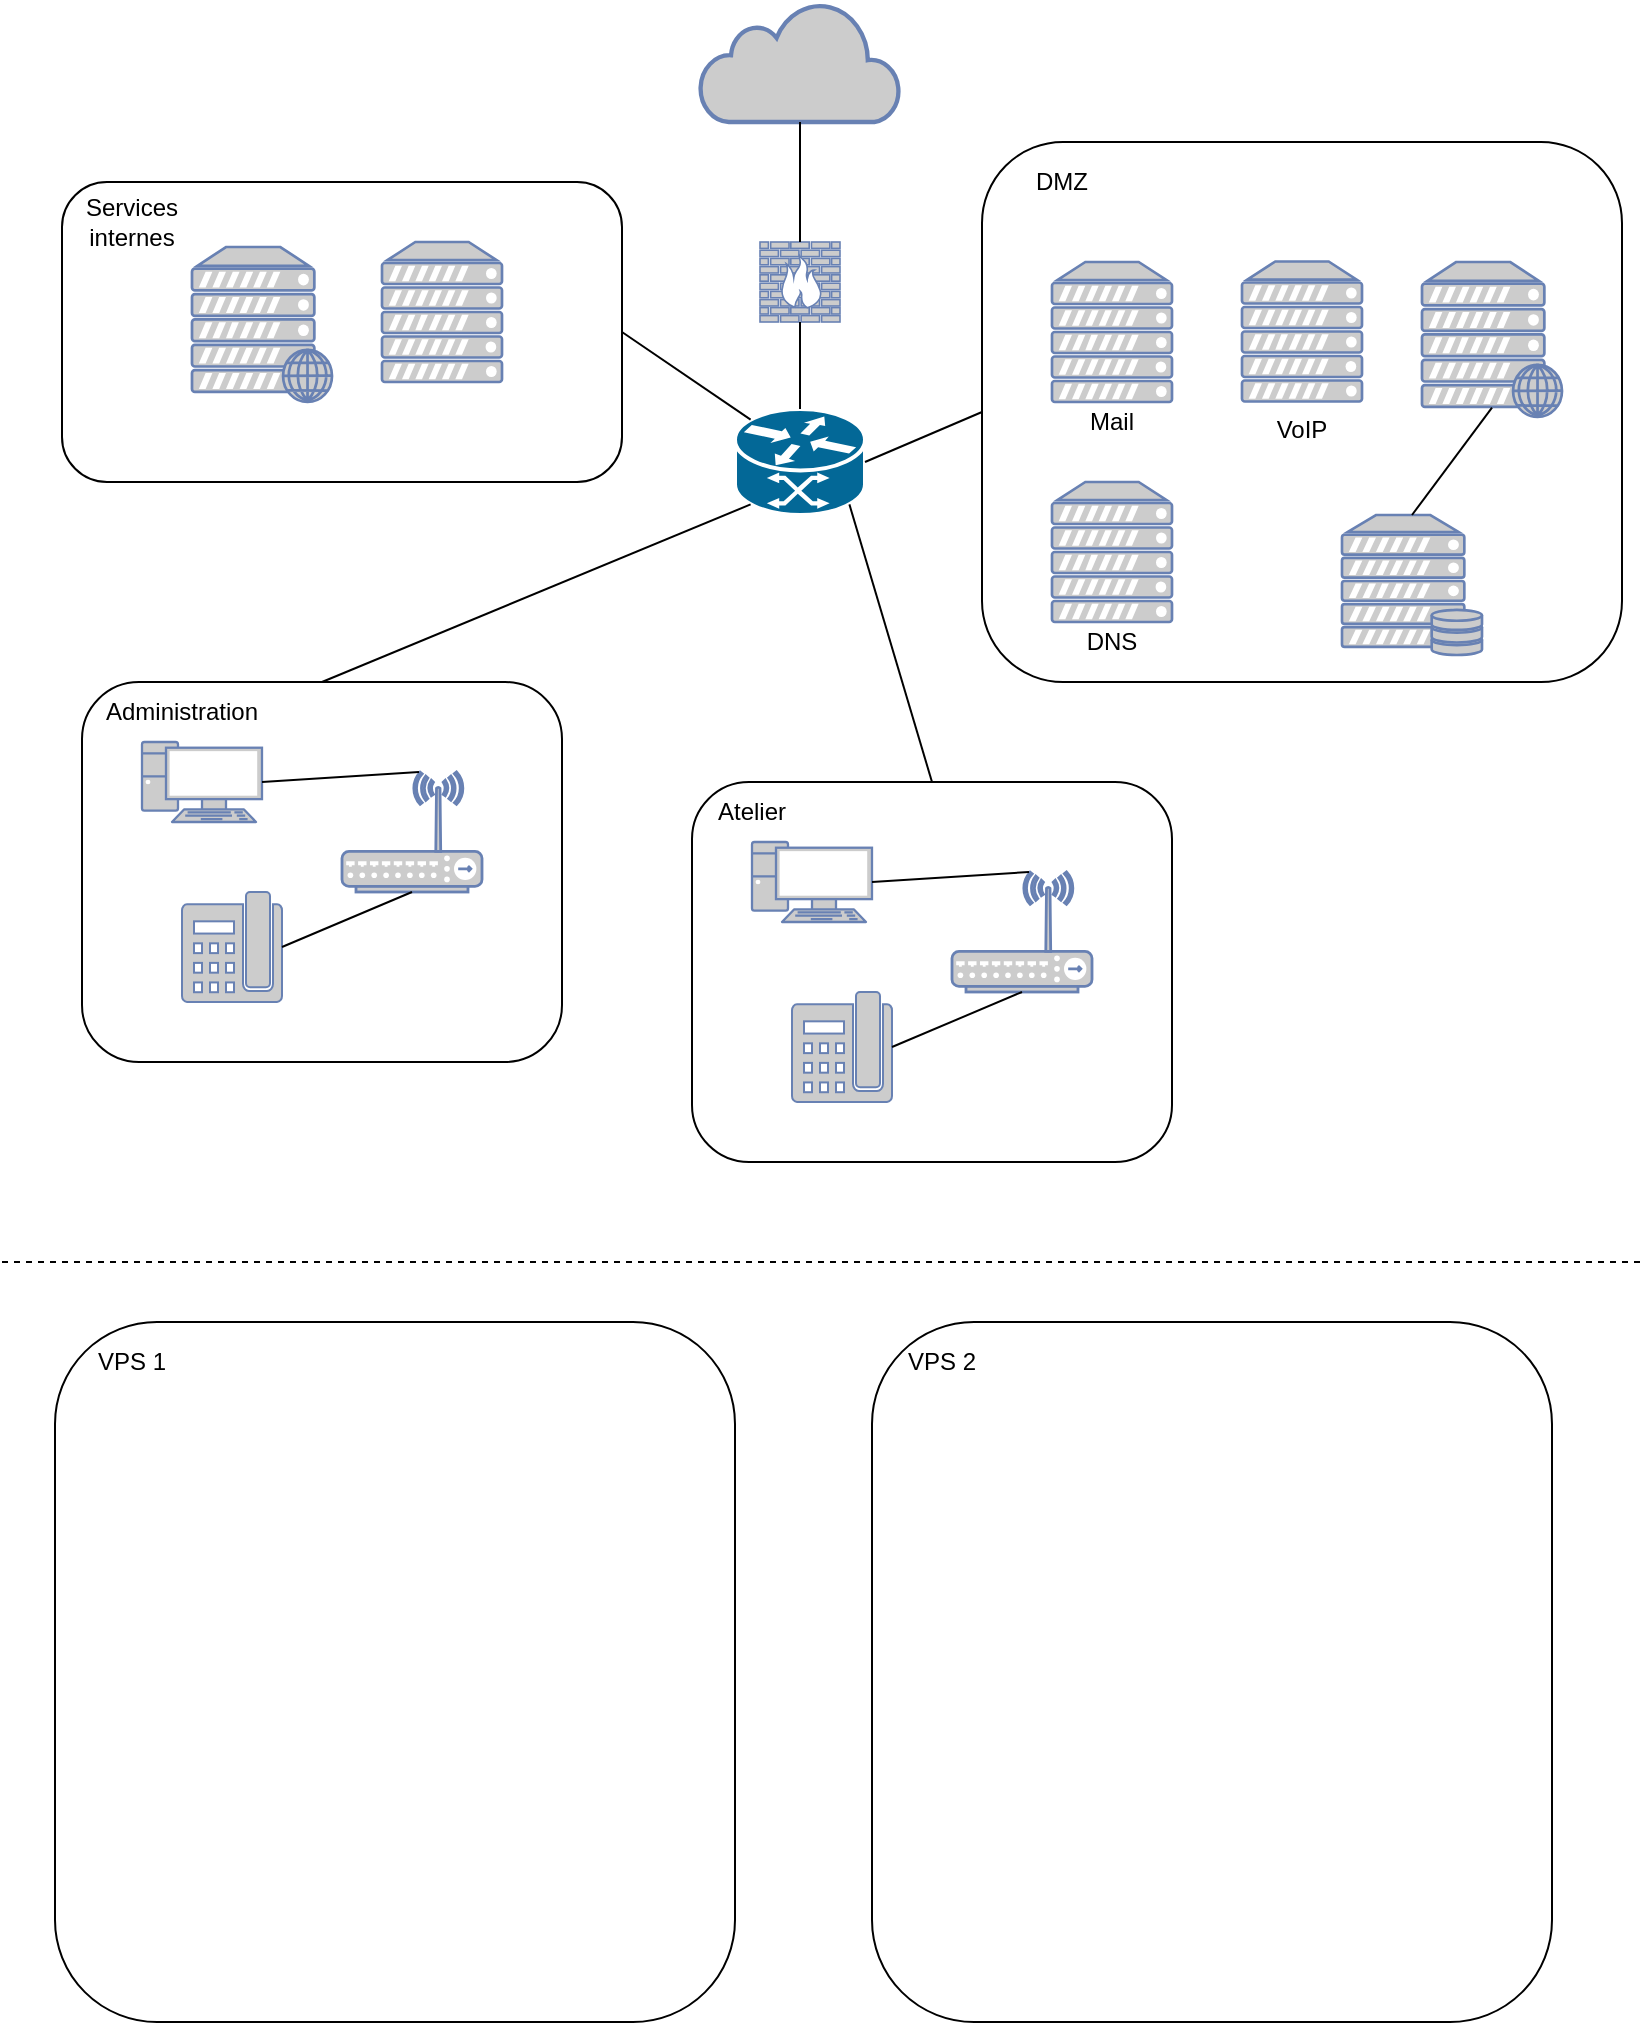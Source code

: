 <mxfile version="12.7.2" type="github"><diagram id="8K8FOAlhZLtsBGURo0Ud" name="Page-1"><mxGraphModel dx="943" dy="557" grid="1" gridSize="10" guides="1" tooltips="1" connect="1" arrows="1" fold="1" page="1" pageScale="1" pageWidth="827" pageHeight="1169" math="0" shadow="0"><root><mxCell id="0"/><mxCell id="1" parent="0"/><mxCell id="5rvcDWq6bxcaxY-hCRdV-24" value="" style="rounded=1;whiteSpace=wrap;html=1;" vertex="1" parent="1"><mxGeometry x="40" y="350" width="240" height="190" as="geometry"/></mxCell><mxCell id="5rvcDWq6bxcaxY-hCRdV-18" value="" style="rounded=1;whiteSpace=wrap;html=1;" vertex="1" parent="1"><mxGeometry x="30" y="100" width="280" height="150" as="geometry"/></mxCell><mxCell id="5rvcDWq6bxcaxY-hCRdV-17" value="" style="rounded=1;whiteSpace=wrap;html=1;" vertex="1" parent="1"><mxGeometry x="490" y="80" width="320" height="270" as="geometry"/></mxCell><mxCell id="5rvcDWq6bxcaxY-hCRdV-1" value="" style="fontColor=#0066CC;verticalAlign=top;verticalLabelPosition=bottom;labelPosition=center;align=center;html=1;outlineConnect=0;fillColor=#CCCCCC;strokeColor=#6881B3;gradientColor=none;gradientDirection=north;strokeWidth=2;shape=mxgraph.networks.server_storage;" vertex="1" parent="1"><mxGeometry x="670" y="266.5" width="70" height="70" as="geometry"/></mxCell><mxCell id="5rvcDWq6bxcaxY-hCRdV-2" value="" style="fontColor=#0066CC;verticalAlign=top;verticalLabelPosition=bottom;labelPosition=center;align=center;html=1;outlineConnect=0;fillColor=#CCCCCC;strokeColor=#6881B3;gradientColor=none;gradientDirection=north;strokeWidth=2;shape=mxgraph.networks.server;" vertex="1" parent="1"><mxGeometry x="525" y="140" width="60" height="70" as="geometry"/></mxCell><mxCell id="5rvcDWq6bxcaxY-hCRdV-3" value="" style="fontColor=#0066CC;verticalAlign=top;verticalLabelPosition=bottom;labelPosition=center;align=center;html=1;outlineConnect=0;fillColor=#CCCCCC;strokeColor=#6881B3;gradientColor=none;gradientDirection=north;strokeWidth=2;shape=mxgraph.networks.wireless_hub;" vertex="1" parent="1"><mxGeometry x="170" y="395" width="70" height="60" as="geometry"/></mxCell><mxCell id="5rvcDWq6bxcaxY-hCRdV-5" value="" style="fontColor=#0066CC;verticalAlign=top;verticalLabelPosition=bottom;labelPosition=center;align=center;html=1;outlineConnect=0;fillColor=#CCCCCC;strokeColor=#6881B3;gradientColor=none;gradientDirection=north;strokeWidth=2;shape=mxgraph.networks.server;" vertex="1" parent="1"><mxGeometry x="525" y="250" width="60" height="70" as="geometry"/></mxCell><mxCell id="5rvcDWq6bxcaxY-hCRdV-6" value="" style="fontColor=#0066CC;verticalAlign=top;verticalLabelPosition=bottom;labelPosition=center;align=center;html=1;outlineConnect=0;fillColor=#CCCCCC;strokeColor=#6881B3;gradientColor=none;gradientDirection=north;strokeWidth=2;shape=mxgraph.networks.web_server;" vertex="1" parent="1"><mxGeometry x="710" y="140" width="70" height="77.5" as="geometry"/></mxCell><mxCell id="5rvcDWq6bxcaxY-hCRdV-8" value="" style="fontColor=#0066CC;verticalAlign=top;verticalLabelPosition=bottom;labelPosition=center;align=center;html=1;outlineConnect=0;fillColor=#CCCCCC;strokeColor=#6881B3;gradientColor=none;gradientDirection=north;strokeWidth=2;shape=mxgraph.networks.pc;" vertex="1" parent="1"><mxGeometry x="70" y="380" width="60" height="40" as="geometry"/></mxCell><mxCell id="5rvcDWq6bxcaxY-hCRdV-11" value="" style="fontColor=#0066CC;verticalAlign=top;verticalLabelPosition=bottom;labelPosition=center;align=center;html=1;outlineConnect=0;fillColor=#CCCCCC;strokeColor=#6881B3;gradientColor=none;gradientDirection=north;strokeWidth=2;shape=mxgraph.networks.phone_2;" vertex="1" parent="1"><mxGeometry x="90" y="455" width="50" height="55" as="geometry"/></mxCell><mxCell id="5rvcDWq6bxcaxY-hCRdV-13" value="" style="fontColor=#0066CC;verticalAlign=top;verticalLabelPosition=bottom;labelPosition=center;align=center;html=1;outlineConnect=0;fillColor=#CCCCCC;strokeColor=#6881B3;gradientColor=none;gradientDirection=north;strokeWidth=2;shape=mxgraph.networks.server;" vertex="1" parent="1"><mxGeometry x="190" y="130" width="60" height="70" as="geometry"/></mxCell><mxCell id="5rvcDWq6bxcaxY-hCRdV-14" value="" style="fontColor=#0066CC;verticalAlign=top;verticalLabelPosition=bottom;labelPosition=center;align=center;html=1;outlineConnect=0;fillColor=#CCCCCC;strokeColor=#6881B3;gradientColor=none;gradientDirection=north;strokeWidth=2;shape=mxgraph.networks.firewall;" vertex="1" parent="1"><mxGeometry x="379" y="130" width="40" height="40" as="geometry"/></mxCell><mxCell id="5rvcDWq6bxcaxY-hCRdV-15" value="" style="shape=mxgraph.cisco.routers.atm_router;html=1;pointerEvents=1;dashed=0;fillColor=#036897;strokeColor=#ffffff;strokeWidth=2;verticalLabelPosition=bottom;verticalAlign=top;align=center;outlineConnect=0;" vertex="1" parent="1"><mxGeometry x="366.5" y="213.5" width="65" height="53" as="geometry"/></mxCell><mxCell id="5rvcDWq6bxcaxY-hCRdV-16" value="" style="html=1;outlineConnect=0;fillColor=#CCCCCC;strokeColor=#6881B3;gradientColor=none;gradientDirection=north;strokeWidth=2;shape=mxgraph.networks.cloud;fontColor=#ffffff;" vertex="1" parent="1"><mxGeometry x="349" y="10" width="100" height="60" as="geometry"/></mxCell><mxCell id="5rvcDWq6bxcaxY-hCRdV-19" value="" style="endArrow=none;html=1;entryX=0.5;entryY=1;entryDx=0;entryDy=0;entryPerimeter=0;" edge="1" parent="1" source="5rvcDWq6bxcaxY-hCRdV-15" target="5rvcDWq6bxcaxY-hCRdV-14"><mxGeometry width="50" height="50" relative="1" as="geometry"><mxPoint x="349" y="230" as="sourcePoint"/><mxPoint x="399" y="180" as="targetPoint"/></mxGeometry></mxCell><mxCell id="5rvcDWq6bxcaxY-hCRdV-21" value="" style="endArrow=none;html=1;entryX=0.5;entryY=1;entryDx=0;entryDy=0;entryPerimeter=0;exitX=0.5;exitY=0;exitDx=0;exitDy=0;exitPerimeter=0;" edge="1" parent="1" source="5rvcDWq6bxcaxY-hCRdV-14" target="5rvcDWq6bxcaxY-hCRdV-16"><mxGeometry width="50" height="50" relative="1" as="geometry"><mxPoint x="350" y="340" as="sourcePoint"/><mxPoint x="400" y="290" as="targetPoint"/></mxGeometry></mxCell><mxCell id="5rvcDWq6bxcaxY-hCRdV-22" value="DMZ" style="text;html=1;strokeColor=none;fillColor=none;align=center;verticalAlign=middle;whiteSpace=wrap;rounded=0;" vertex="1" parent="1"><mxGeometry x="510" y="90" width="40" height="20" as="geometry"/></mxCell><mxCell id="5rvcDWq6bxcaxY-hCRdV-23" value="Services internes" style="text;html=1;strokeColor=none;fillColor=none;align=center;verticalAlign=middle;whiteSpace=wrap;rounded=0;" vertex="1" parent="1"><mxGeometry x="30" y="110" width="70" height="20" as="geometry"/></mxCell><mxCell id="5rvcDWq6bxcaxY-hCRdV-25" value="" style="endArrow=none;html=1;exitX=1;exitY=0.5;exitDx=0;exitDy=0;exitPerimeter=0;entryX=0.5;entryY=1;entryDx=0;entryDy=0;entryPerimeter=0;" edge="1" parent="1" source="5rvcDWq6bxcaxY-hCRdV-11" target="5rvcDWq6bxcaxY-hCRdV-3"><mxGeometry width="50" height="50" relative="1" as="geometry"><mxPoint x="320" y="490" as="sourcePoint"/><mxPoint x="370" y="440" as="targetPoint"/></mxGeometry></mxCell><mxCell id="5rvcDWq6bxcaxY-hCRdV-26" value="" style="endArrow=none;html=1;entryX=1;entryY=0.5;entryDx=0;entryDy=0;entryPerimeter=0;exitX=0.55;exitY=0;exitDx=0;exitDy=0;exitPerimeter=0;" edge="1" parent="1" source="5rvcDWq6bxcaxY-hCRdV-3" target="5rvcDWq6bxcaxY-hCRdV-8"><mxGeometry width="50" height="50" relative="1" as="geometry"><mxPoint x="320" y="490" as="sourcePoint"/><mxPoint x="370" y="440" as="targetPoint"/></mxGeometry></mxCell><mxCell id="5rvcDWq6bxcaxY-hCRdV-27" value="" style="rounded=1;whiteSpace=wrap;html=1;" vertex="1" parent="1"><mxGeometry x="345" y="400" width="240" height="190" as="geometry"/></mxCell><mxCell id="5rvcDWq6bxcaxY-hCRdV-28" value="" style="fontColor=#0066CC;verticalAlign=top;verticalLabelPosition=bottom;labelPosition=center;align=center;html=1;outlineConnect=0;fillColor=#CCCCCC;strokeColor=#6881B3;gradientColor=none;gradientDirection=north;strokeWidth=2;shape=mxgraph.networks.wireless_hub;" vertex="1" parent="1"><mxGeometry x="475" y="445" width="70" height="60" as="geometry"/></mxCell><mxCell id="5rvcDWq6bxcaxY-hCRdV-29" value="" style="fontColor=#0066CC;verticalAlign=top;verticalLabelPosition=bottom;labelPosition=center;align=center;html=1;outlineConnect=0;fillColor=#CCCCCC;strokeColor=#6881B3;gradientColor=none;gradientDirection=north;strokeWidth=2;shape=mxgraph.networks.pc;" vertex="1" parent="1"><mxGeometry x="375" y="430" width="60" height="40" as="geometry"/></mxCell><mxCell id="5rvcDWq6bxcaxY-hCRdV-30" value="" style="fontColor=#0066CC;verticalAlign=top;verticalLabelPosition=bottom;labelPosition=center;align=center;html=1;outlineConnect=0;fillColor=#CCCCCC;strokeColor=#6881B3;gradientColor=none;gradientDirection=north;strokeWidth=2;shape=mxgraph.networks.phone_2;" vertex="1" parent="1"><mxGeometry x="395" y="505" width="50" height="55" as="geometry"/></mxCell><mxCell id="5rvcDWq6bxcaxY-hCRdV-31" value="" style="endArrow=none;html=1;exitX=1;exitY=0.5;exitDx=0;exitDy=0;exitPerimeter=0;entryX=0.5;entryY=1;entryDx=0;entryDy=0;entryPerimeter=0;" edge="1" parent="1" source="5rvcDWq6bxcaxY-hCRdV-30" target="5rvcDWq6bxcaxY-hCRdV-28"><mxGeometry width="50" height="50" relative="1" as="geometry"><mxPoint x="625" y="540" as="sourcePoint"/><mxPoint x="675" y="490" as="targetPoint"/></mxGeometry></mxCell><mxCell id="5rvcDWq6bxcaxY-hCRdV-32" value="" style="endArrow=none;html=1;entryX=1;entryY=0.5;entryDx=0;entryDy=0;entryPerimeter=0;exitX=0.55;exitY=0;exitDx=0;exitDy=0;exitPerimeter=0;" edge="1" parent="1" source="5rvcDWq6bxcaxY-hCRdV-28" target="5rvcDWq6bxcaxY-hCRdV-29"><mxGeometry width="50" height="50" relative="1" as="geometry"><mxPoint x="625" y="540" as="sourcePoint"/><mxPoint x="675" y="490" as="targetPoint"/></mxGeometry></mxCell><mxCell id="5rvcDWq6bxcaxY-hCRdV-33" value="Administration" style="text;html=1;strokeColor=none;fillColor=none;align=center;verticalAlign=middle;whiteSpace=wrap;rounded=0;" vertex="1" parent="1"><mxGeometry x="70" y="355" width="40" height="20" as="geometry"/></mxCell><mxCell id="5rvcDWq6bxcaxY-hCRdV-35" value="Atelier" style="text;html=1;strokeColor=none;fillColor=none;align=center;verticalAlign=middle;whiteSpace=wrap;rounded=0;" vertex="1" parent="1"><mxGeometry x="355" y="405" width="40" height="20" as="geometry"/></mxCell><mxCell id="5rvcDWq6bxcaxY-hCRdV-36" value="" style="fontColor=#0066CC;verticalAlign=top;verticalLabelPosition=bottom;labelPosition=center;align=center;html=1;outlineConnect=0;fillColor=#CCCCCC;strokeColor=#6881B3;gradientColor=none;gradientDirection=north;strokeWidth=2;shape=mxgraph.networks.server;" vertex="1" parent="1"><mxGeometry x="620" y="139.75" width="60" height="70" as="geometry"/></mxCell><mxCell id="5rvcDWq6bxcaxY-hCRdV-37" value="" style="endArrow=none;html=1;entryX=0.5;entryY=0.94;entryDx=0;entryDy=0;entryPerimeter=0;exitX=0.5;exitY=0;exitDx=0;exitDy=0;exitPerimeter=0;" edge="1" parent="1" source="5rvcDWq6bxcaxY-hCRdV-1" target="5rvcDWq6bxcaxY-hCRdV-6"><mxGeometry width="50" height="50" relative="1" as="geometry"><mxPoint x="640" y="280" as="sourcePoint"/><mxPoint x="690" y="230" as="targetPoint"/></mxGeometry></mxCell><mxCell id="5rvcDWq6bxcaxY-hCRdV-38" value="Mail" style="text;html=1;strokeColor=none;fillColor=none;align=center;verticalAlign=middle;whiteSpace=wrap;rounded=0;" vertex="1" parent="1"><mxGeometry x="535" y="210" width="40" height="20" as="geometry"/></mxCell><mxCell id="5rvcDWq6bxcaxY-hCRdV-39" value="VoIP" style="text;html=1;strokeColor=none;fillColor=none;align=center;verticalAlign=middle;whiteSpace=wrap;rounded=0;" vertex="1" parent="1"><mxGeometry x="630" y="213.75" width="40" height="20" as="geometry"/></mxCell><mxCell id="5rvcDWq6bxcaxY-hCRdV-40" value="DNS" style="text;html=1;strokeColor=none;fillColor=none;align=center;verticalAlign=middle;whiteSpace=wrap;rounded=0;" vertex="1" parent="1"><mxGeometry x="535" y="320" width="40" height="20" as="geometry"/></mxCell><mxCell id="5rvcDWq6bxcaxY-hCRdV-41" value="" style="fontColor=#0066CC;verticalAlign=top;verticalLabelPosition=bottom;labelPosition=center;align=center;html=1;outlineConnect=0;fillColor=#CCCCCC;strokeColor=#6881B3;gradientColor=none;gradientDirection=north;strokeWidth=2;shape=mxgraph.networks.web_server;" vertex="1" parent="1"><mxGeometry x="95" y="132.5" width="70" height="77.5" as="geometry"/></mxCell><mxCell id="5rvcDWq6bxcaxY-hCRdV-42" value="" style="endArrow=none;html=1;entryX=1;entryY=0.5;entryDx=0;entryDy=0;exitX=0.12;exitY=0.1;exitDx=0;exitDy=0;exitPerimeter=0;" edge="1" parent="1" source="5rvcDWq6bxcaxY-hCRdV-15" target="5rvcDWq6bxcaxY-hCRdV-18"><mxGeometry width="50" height="50" relative="1" as="geometry"><mxPoint x="350" y="390" as="sourcePoint"/><mxPoint x="400" y="340" as="targetPoint"/></mxGeometry></mxCell><mxCell id="5rvcDWq6bxcaxY-hCRdV-43" value="" style="endArrow=none;html=1;entryX=0.12;entryY=0.9;entryDx=0;entryDy=0;entryPerimeter=0;exitX=0.5;exitY=0;exitDx=0;exitDy=0;" edge="1" parent="1" source="5rvcDWq6bxcaxY-hCRdV-24" target="5rvcDWq6bxcaxY-hCRdV-15"><mxGeometry width="50" height="50" relative="1" as="geometry"><mxPoint x="350" y="390" as="sourcePoint"/><mxPoint x="400" y="340" as="targetPoint"/></mxGeometry></mxCell><mxCell id="5rvcDWq6bxcaxY-hCRdV-44" value="" style="endArrow=none;html=1;entryX=0.88;entryY=0.9;entryDx=0;entryDy=0;entryPerimeter=0;exitX=0.5;exitY=0;exitDx=0;exitDy=0;" edge="1" parent="1" source="5rvcDWq6bxcaxY-hCRdV-27" target="5rvcDWq6bxcaxY-hCRdV-15"><mxGeometry width="50" height="50" relative="1" as="geometry"><mxPoint x="472" y="370" as="sourcePoint"/><mxPoint x="400" y="340" as="targetPoint"/></mxGeometry></mxCell><mxCell id="5rvcDWq6bxcaxY-hCRdV-45" value="" style="endArrow=none;html=1;entryX=1;entryY=0.5;entryDx=0;entryDy=0;entryPerimeter=0;exitX=0;exitY=0.5;exitDx=0;exitDy=0;" edge="1" parent="1" source="5rvcDWq6bxcaxY-hCRdV-17" target="5rvcDWq6bxcaxY-hCRdV-15"><mxGeometry width="50" height="50" relative="1" as="geometry"><mxPoint x="350" y="390" as="sourcePoint"/><mxPoint x="400" y="340" as="targetPoint"/></mxGeometry></mxCell><mxCell id="5rvcDWq6bxcaxY-hCRdV-46" value="" style="endArrow=none;dashed=1;html=1;" edge="1" parent="1"><mxGeometry width="50" height="50" relative="1" as="geometry"><mxPoint y="640" as="sourcePoint"/><mxPoint x="820" y="640" as="targetPoint"/></mxGeometry></mxCell><mxCell id="5rvcDWq6bxcaxY-hCRdV-47" value="" style="rounded=1;whiteSpace=wrap;html=1;" vertex="1" parent="1"><mxGeometry x="26.5" y="670" width="340" height="350" as="geometry"/></mxCell><mxCell id="5rvcDWq6bxcaxY-hCRdV-49" value="" style="rounded=1;whiteSpace=wrap;html=1;" vertex="1" parent="1"><mxGeometry x="435" y="670" width="340" height="350" as="geometry"/></mxCell><mxCell id="5rvcDWq6bxcaxY-hCRdV-50" value="" style="shape=image;html=1;verticalAlign=top;verticalLabelPosition=bottom;labelBackgroundColor=#ffffff;imageAspect=0;aspect=fixed;image=https://cdn1.iconfinder.com/data/icons/social-media-2106/24/social_media_social_media_logo_docker-128.png" vertex="1" parent="1"><mxGeometry x="60" y="720" width="80" height="80" as="geometry"/></mxCell><mxCell id="5rvcDWq6bxcaxY-hCRdV-51" value="" style="shape=image;html=1;verticalAlign=top;verticalLabelPosition=bottom;labelBackgroundColor=#ffffff;imageAspect=0;aspect=fixed;image=https://cdn1.iconfinder.com/data/icons/social-media-2106/24/social_media_social_media_logo_docker-128.png" vertex="1" parent="1"><mxGeometry x="210" y="860" width="80" height="80" as="geometry"/></mxCell><mxCell id="5rvcDWq6bxcaxY-hCRdV-52" value="" style="shape=image;html=1;verticalAlign=top;verticalLabelPosition=bottom;labelBackgroundColor=#ffffff;imageAspect=0;aspect=fixed;image=https://cdn1.iconfinder.com/data/icons/social-media-2106/24/social_media_social_media_logo_docker-128.png" vertex="1" parent="1"><mxGeometry x="200" y="720" width="80" height="80" as="geometry"/></mxCell><mxCell id="5rvcDWq6bxcaxY-hCRdV-53" value="" style="shape=image;html=1;verticalAlign=top;verticalLabelPosition=bottom;labelBackgroundColor=#ffffff;imageAspect=0;aspect=fixed;image=https://cdn1.iconfinder.com/data/icons/social-media-2106/24/social_media_social_media_logo_docker-128.png" vertex="1" parent="1"><mxGeometry x="620" y="710" width="80" height="80" as="geometry"/></mxCell><mxCell id="5rvcDWq6bxcaxY-hCRdV-54" value="" style="shape=image;html=1;verticalAlign=top;verticalLabelPosition=bottom;labelBackgroundColor=#ffffff;imageAspect=0;aspect=fixed;image=https://cdn1.iconfinder.com/data/icons/social-media-2106/24/social_media_social_media_logo_docker-128.png" vertex="1" parent="1"><mxGeometry x="480" y="710" width="80" height="80" as="geometry"/></mxCell><mxCell id="5rvcDWq6bxcaxY-hCRdV-55" value="VPS 1" style="text;html=1;strokeColor=none;fillColor=none;align=center;verticalAlign=middle;whiteSpace=wrap;rounded=0;" vertex="1" parent="1"><mxGeometry x="45" y="680" width="40" height="20" as="geometry"/></mxCell><mxCell id="5rvcDWq6bxcaxY-hCRdV-56" value="VPS 2" style="text;html=1;strokeColor=none;fillColor=none;align=center;verticalAlign=middle;whiteSpace=wrap;rounded=0;" vertex="1" parent="1"><mxGeometry x="450" y="680" width="40" height="20" as="geometry"/></mxCell></root></mxGraphModel></diagram></mxfile>